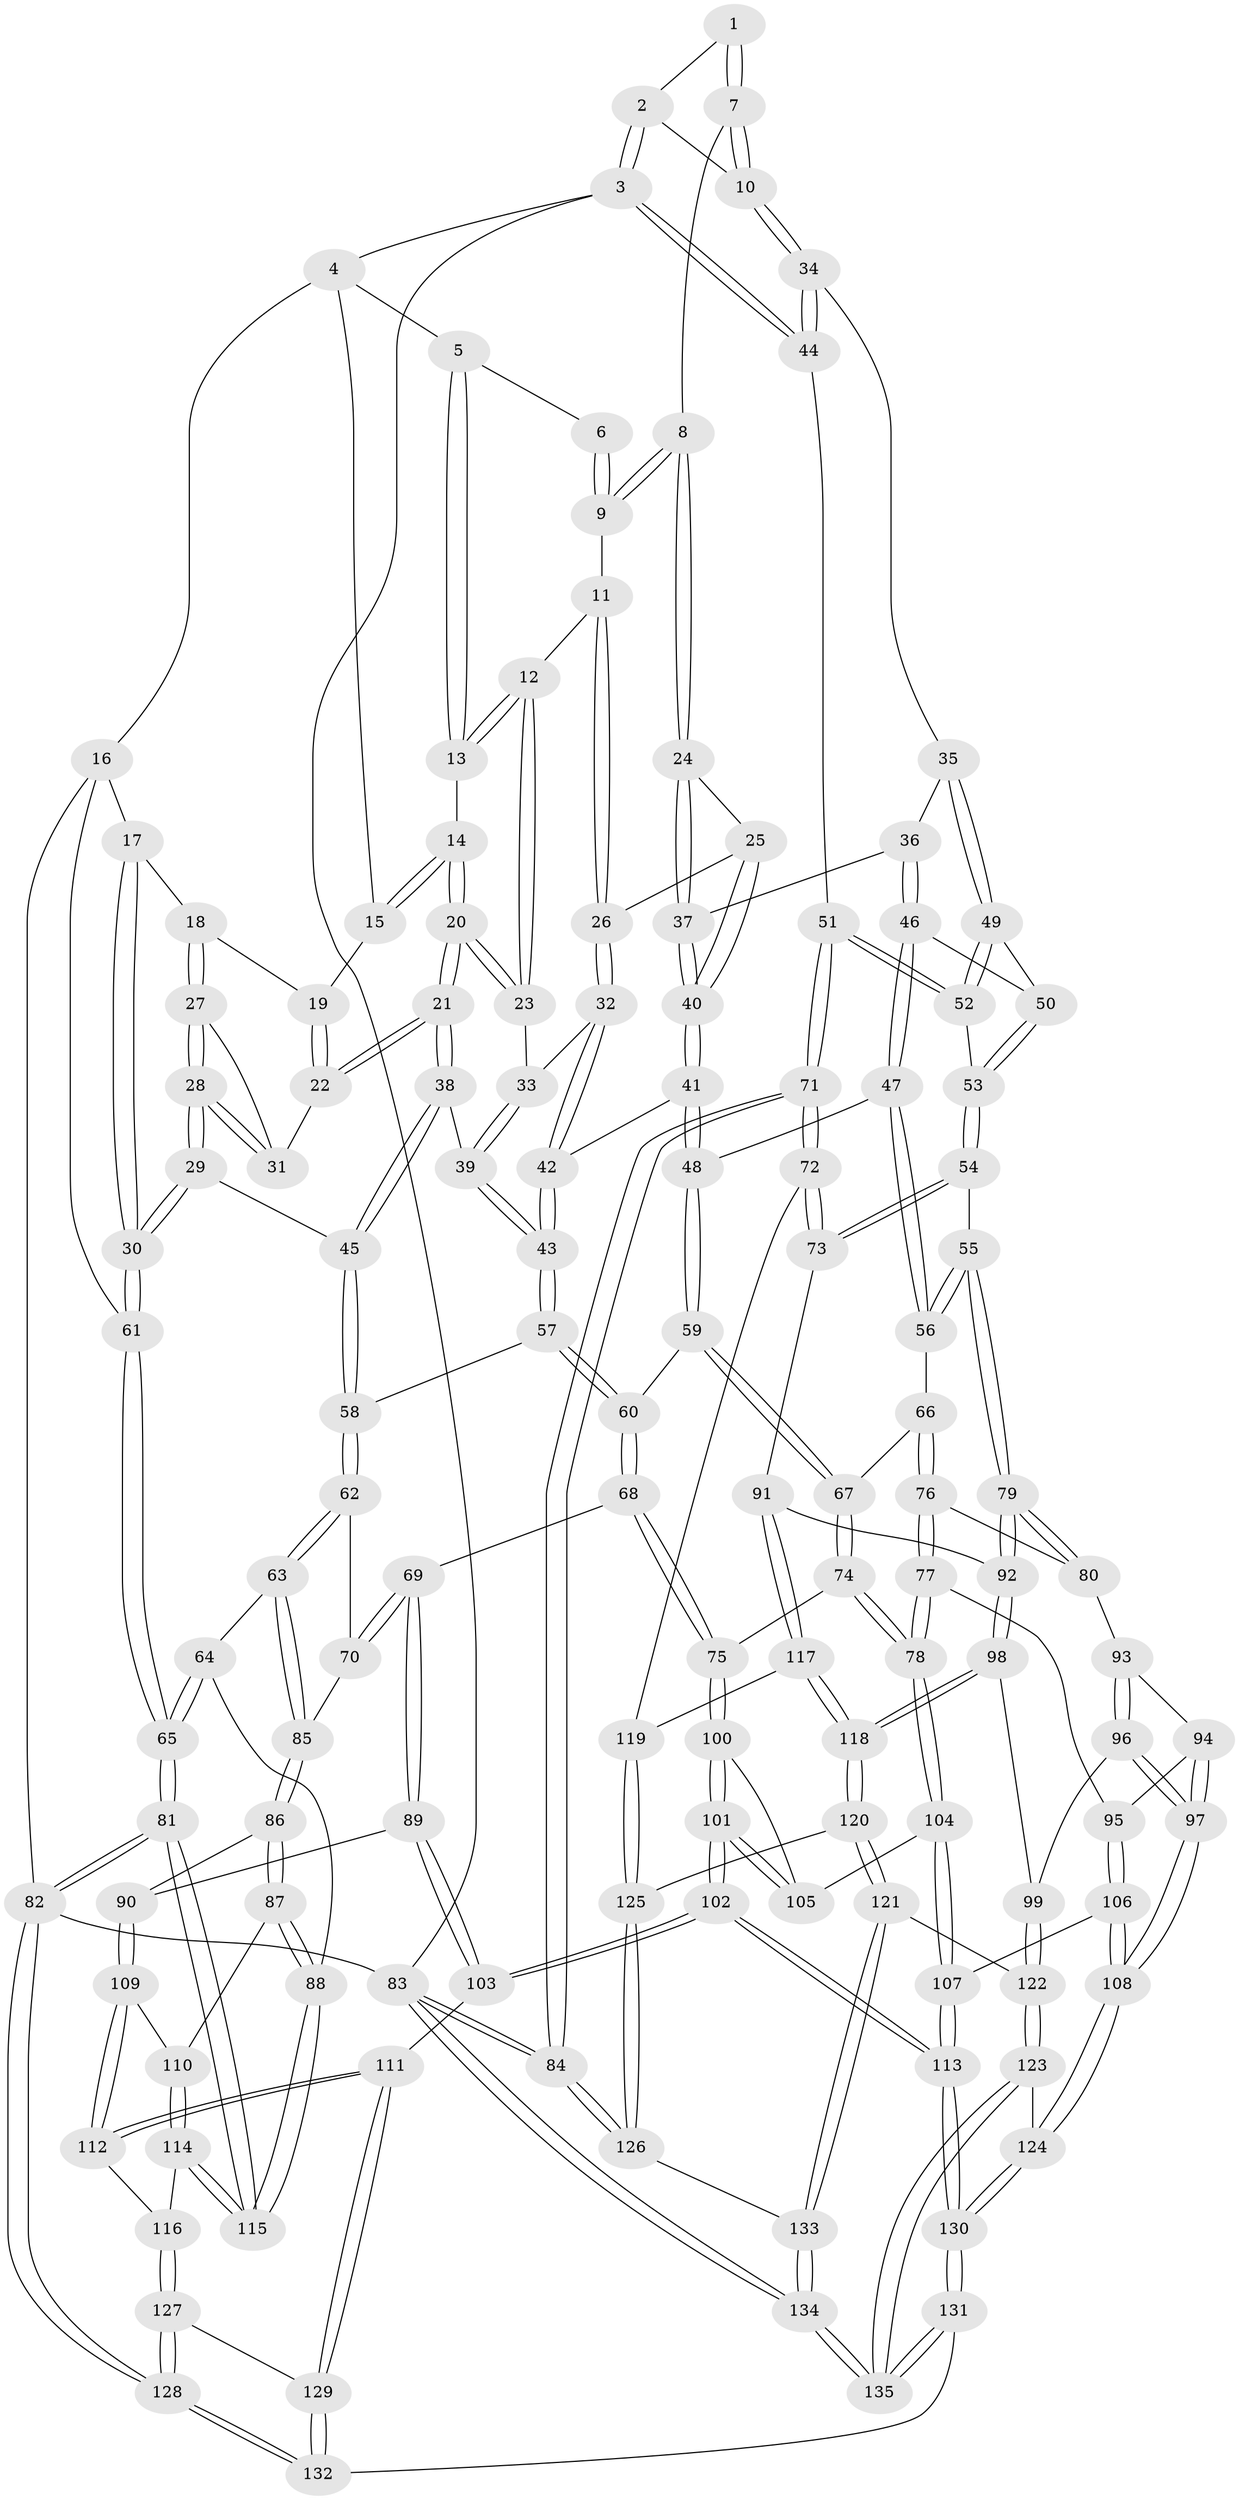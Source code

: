 // Generated by graph-tools (version 1.1) at 2025/38/03/09/25 02:38:29]
// undirected, 135 vertices, 334 edges
graph export_dot {
graph [start="1"]
  node [color=gray90,style=filled];
  1 [pos="+0.8267679460217453+0"];
  2 [pos="+0.898061560822015+0"];
  3 [pos="+1+0"];
  4 [pos="+0.22150573506636723+0"];
  5 [pos="+0.2938712830163231+0"];
  6 [pos="+0.6230074133930005+0"];
  7 [pos="+0.7037022328866919+0.0888312879150817"];
  8 [pos="+0.6482177027950631+0.12366617380869457"];
  9 [pos="+0.5758690000912686+0.021517282853293258"];
  10 [pos="+0.8470187632961098+0.16476050713297236"];
  11 [pos="+0.4643614497613662+0.08401849989181093"];
  12 [pos="+0.4302718427499497+0.07554648170225683"];
  13 [pos="+0.3895916865724075+0.012840312658862893"];
  14 [pos="+0.2920359066453877+0.12946833399152688"];
  15 [pos="+0.18065088313848132+0"];
  16 [pos="+0+0.09682964321308735"];
  17 [pos="+0.08668787505157975+0.08382289339166266"];
  18 [pos="+0.09846715325221883+0.08127265396725962"];
  19 [pos="+0.16040661199241427+0.003840790718931066"];
  20 [pos="+0.29412074680008976+0.17151439657124634"];
  21 [pos="+0.2664735677069232+0.23571116073119563"];
  22 [pos="+0.2454466890066746+0.2244768460813349"];
  23 [pos="+0.4210190513922053+0.0949777847636072"];
  24 [pos="+0.6380804149668796+0.147874252946676"];
  25 [pos="+0.5858051404564999+0.1708835678757986"];
  26 [pos="+0.5329657510488957+0.1597447317983022"];
  27 [pos="+0.10371276550141104+0.1266132301104939"];
  28 [pos="+0.07064288123785165+0.2572679149562923"];
  29 [pos="+0+0.3431605660505922"];
  30 [pos="+0+0.35263091426690873"];
  31 [pos="+0.21517215458750896+0.22266241748578453"];
  32 [pos="+0.4844483427730956+0.21782713705346538"];
  33 [pos="+0.4119961514121942+0.17191888774277994"];
  34 [pos="+0.8560696748960909+0.1865364644318977"];
  35 [pos="+0.842076469815364+0.25123751773157227"];
  36 [pos="+0.7297063391222824+0.27024305285280165"];
  37 [pos="+0.7260852493415284+0.2688279770970749"];
  38 [pos="+0.3013387260030946+0.29238881959353713"];
  39 [pos="+0.3230843992389204+0.31037633238155327"];
  40 [pos="+0.5648344080508307+0.3258317701170678"];
  41 [pos="+0.5467647716540502+0.34636442090107855"];
  42 [pos="+0.4664938186933333+0.31320265399992536"];
  43 [pos="+0.33101793803097745+0.3228125383709499"];
  44 [pos="+1+0"];
  45 [pos="+0.05044531733430001+0.3708681410397607"];
  46 [pos="+0.7155925294219128+0.3592496802968586"];
  47 [pos="+0.6595134535127654+0.44211417555276067"];
  48 [pos="+0.5515775783682565+0.36224435332584703"];
  49 [pos="+0.8519222796649726+0.26481630516913635"];
  50 [pos="+0.7789605310457172+0.40156457279029"];
  51 [pos="+1+0.4030051664557723"];
  52 [pos="+0.9587046882140703+0.3647750133961773"];
  53 [pos="+0.8024002440376489+0.515136579533659"];
  54 [pos="+0.7843415080918994+0.54698218036346"];
  55 [pos="+0.7651730885960241+0.5573348117083757"];
  56 [pos="+0.685312168827375+0.5084057342456398"];
  57 [pos="+0.3188434018186597+0.40570739949684204"];
  58 [pos="+0.1985358997286196+0.4964476440403411"];
  59 [pos="+0.4712785979698552+0.5291674947626862"];
  60 [pos="+0.41492957887996+0.5130867510111006"];
  61 [pos="+0+0.365477219330209"];
  62 [pos="+0.1980975307880507+0.49950016725111984"];
  63 [pos="+0.08603931805289347+0.6017161245795697"];
  64 [pos="+0.0815352412103673+0.6029390956504546"];
  65 [pos="+0+0.5902383962249712"];
  66 [pos="+0.5211008485093663+0.5655747572272127"];
  67 [pos="+0.4909627294436618+0.5532430006286027"];
  68 [pos="+0.3007723852860613+0.6347548069553917"];
  69 [pos="+0.29056221518992636+0.6335737140907322"];
  70 [pos="+0.26549149792251614+0.6111482019061679"];
  71 [pos="+1+0.5959885681076414"];
  72 [pos="+1+0.6142428643810625"];
  73 [pos="+1+0.6220693350284172"];
  74 [pos="+0.4498067947234141+0.6310318974032039"];
  75 [pos="+0.3251080298548532+0.6573356519351002"];
  76 [pos="+0.53324209910302+0.5907182244879456"];
  77 [pos="+0.5627440326683355+0.6715900353498773"];
  78 [pos="+0.4472924955211681+0.7083994393232529"];
  79 [pos="+0.7578917525603419+0.5939527111153756"];
  80 [pos="+0.6988091080306534+0.639467759827759"];
  81 [pos="+0+1"];
  82 [pos="+0+1"];
  83 [pos="+1+1"];
  84 [pos="+1+1"];
  85 [pos="+0.1566665490103484+0.6563540266732889"];
  86 [pos="+0.1635595228080793+0.6780544394919847"];
  87 [pos="+0.14220046762459584+0.7371312097784151"];
  88 [pos="+0.10813560407943243+0.7538720641130771"];
  89 [pos="+0.24096317833637362+0.7034522901606084"];
  90 [pos="+0.24036907717474537+0.7037439386099643"];
  91 [pos="+0.8986944206884344+0.7252167240517124"];
  92 [pos="+0.762760298813988+0.6066724043212695"];
  93 [pos="+0.6885822808950167+0.6491833380521033"];
  94 [pos="+0.6431899481223828+0.6674863924368981"];
  95 [pos="+0.5682997556006458+0.6781963723745319"];
  96 [pos="+0.6775990397707002+0.7612433961638736"];
  97 [pos="+0.6371720708778992+0.7855518528257961"];
  98 [pos="+0.7718297407024353+0.7442237389389186"];
  99 [pos="+0.7269902257695492+0.7651105038496606"];
  100 [pos="+0.33099961820244894+0.6679062322816091"];
  101 [pos="+0.341085435377291+0.7701246905353412"];
  102 [pos="+0.3324474959440507+0.8195407764435784"];
  103 [pos="+0.3180430563856277+0.8205302716610351"];
  104 [pos="+0.44699937448694466+0.7090092634747767"];
  105 [pos="+0.43192757248563+0.7085441203057723"];
  106 [pos="+0.5655563618815777+0.815355923197667"];
  107 [pos="+0.47531675790605254+0.7942087743688123"];
  108 [pos="+0.583392091073549+0.8329492074549301"];
  109 [pos="+0.2077975795513045+0.7437765809691615"];
  110 [pos="+0.19930986509496132+0.7486068511855737"];
  111 [pos="+0.30694829492845943+0.8246298441782225"];
  112 [pos="+0.2939662908316594+0.825190470169391"];
  113 [pos="+0.37476565795042677+0.8451236783780631"];
  114 [pos="+0.19634814112113697+0.8337776938976726"];
  115 [pos="+0+0.943588745804708"];
  116 [pos="+0.24962836524597412+0.8353613474926507"];
  117 [pos="+0.8835836483783092+0.7733398365028927"];
  118 [pos="+0.8288347660413418+0.7977422761670512"];
  119 [pos="+0.930488652050034+0.8077799401752673"];
  120 [pos="+0.8054180441697861+0.8696870823013033"];
  121 [pos="+0.8011325731040664+0.8776940023096433"];
  122 [pos="+0.7233152710399369+0.8720771239849758"];
  123 [pos="+0.6723389494508322+0.8843979313413854"];
  124 [pos="+0.5876493895545462+0.846081841177707"];
  125 [pos="+0.985785156411583+0.8628099183457902"];
  126 [pos="+0.9865140735539563+0.8633329231693301"];
  127 [pos="+0.22993181834576223+0.9224337885791201"];
  128 [pos="+0+1"];
  129 [pos="+0.278304763101034+0.9018353536357748"];
  130 [pos="+0.4376423795439478+1"];
  131 [pos="+0.4315761304951522+1"];
  132 [pos="+0.3706286122910621+1"];
  133 [pos="+0.8281189739820694+0.9462966672977401"];
  134 [pos="+0.8526137401658914+1"];
  135 [pos="+0.7435988923462084+1"];
  1 -- 2;
  1 -- 7;
  1 -- 7;
  2 -- 3;
  2 -- 3;
  2 -- 10;
  3 -- 4;
  3 -- 44;
  3 -- 44;
  3 -- 83;
  4 -- 5;
  4 -- 15;
  4 -- 16;
  5 -- 6;
  5 -- 13;
  5 -- 13;
  6 -- 9;
  6 -- 9;
  7 -- 8;
  7 -- 10;
  7 -- 10;
  8 -- 9;
  8 -- 9;
  8 -- 24;
  8 -- 24;
  9 -- 11;
  10 -- 34;
  10 -- 34;
  11 -- 12;
  11 -- 26;
  11 -- 26;
  12 -- 13;
  12 -- 13;
  12 -- 23;
  12 -- 23;
  13 -- 14;
  14 -- 15;
  14 -- 15;
  14 -- 20;
  14 -- 20;
  15 -- 19;
  16 -- 17;
  16 -- 61;
  16 -- 82;
  17 -- 18;
  17 -- 30;
  17 -- 30;
  18 -- 19;
  18 -- 27;
  18 -- 27;
  19 -- 22;
  19 -- 22;
  20 -- 21;
  20 -- 21;
  20 -- 23;
  20 -- 23;
  21 -- 22;
  21 -- 22;
  21 -- 38;
  21 -- 38;
  22 -- 31;
  23 -- 33;
  24 -- 25;
  24 -- 37;
  24 -- 37;
  25 -- 26;
  25 -- 40;
  25 -- 40;
  26 -- 32;
  26 -- 32;
  27 -- 28;
  27 -- 28;
  27 -- 31;
  28 -- 29;
  28 -- 29;
  28 -- 31;
  28 -- 31;
  29 -- 30;
  29 -- 30;
  29 -- 45;
  30 -- 61;
  30 -- 61;
  32 -- 33;
  32 -- 42;
  32 -- 42;
  33 -- 39;
  33 -- 39;
  34 -- 35;
  34 -- 44;
  34 -- 44;
  35 -- 36;
  35 -- 49;
  35 -- 49;
  36 -- 37;
  36 -- 46;
  36 -- 46;
  37 -- 40;
  37 -- 40;
  38 -- 39;
  38 -- 45;
  38 -- 45;
  39 -- 43;
  39 -- 43;
  40 -- 41;
  40 -- 41;
  41 -- 42;
  41 -- 48;
  41 -- 48;
  42 -- 43;
  42 -- 43;
  43 -- 57;
  43 -- 57;
  44 -- 51;
  45 -- 58;
  45 -- 58;
  46 -- 47;
  46 -- 47;
  46 -- 50;
  47 -- 48;
  47 -- 56;
  47 -- 56;
  48 -- 59;
  48 -- 59;
  49 -- 50;
  49 -- 52;
  49 -- 52;
  50 -- 53;
  50 -- 53;
  51 -- 52;
  51 -- 52;
  51 -- 71;
  51 -- 71;
  52 -- 53;
  53 -- 54;
  53 -- 54;
  54 -- 55;
  54 -- 73;
  54 -- 73;
  55 -- 56;
  55 -- 56;
  55 -- 79;
  55 -- 79;
  56 -- 66;
  57 -- 58;
  57 -- 60;
  57 -- 60;
  58 -- 62;
  58 -- 62;
  59 -- 60;
  59 -- 67;
  59 -- 67;
  60 -- 68;
  60 -- 68;
  61 -- 65;
  61 -- 65;
  62 -- 63;
  62 -- 63;
  62 -- 70;
  63 -- 64;
  63 -- 85;
  63 -- 85;
  64 -- 65;
  64 -- 65;
  64 -- 88;
  65 -- 81;
  65 -- 81;
  66 -- 67;
  66 -- 76;
  66 -- 76;
  67 -- 74;
  67 -- 74;
  68 -- 69;
  68 -- 75;
  68 -- 75;
  69 -- 70;
  69 -- 70;
  69 -- 89;
  69 -- 89;
  70 -- 85;
  71 -- 72;
  71 -- 72;
  71 -- 84;
  71 -- 84;
  72 -- 73;
  72 -- 73;
  72 -- 119;
  73 -- 91;
  74 -- 75;
  74 -- 78;
  74 -- 78;
  75 -- 100;
  75 -- 100;
  76 -- 77;
  76 -- 77;
  76 -- 80;
  77 -- 78;
  77 -- 78;
  77 -- 95;
  78 -- 104;
  78 -- 104;
  79 -- 80;
  79 -- 80;
  79 -- 92;
  79 -- 92;
  80 -- 93;
  81 -- 82;
  81 -- 82;
  81 -- 115;
  81 -- 115;
  82 -- 128;
  82 -- 128;
  82 -- 83;
  83 -- 84;
  83 -- 84;
  83 -- 134;
  83 -- 134;
  84 -- 126;
  84 -- 126;
  85 -- 86;
  85 -- 86;
  86 -- 87;
  86 -- 87;
  86 -- 90;
  87 -- 88;
  87 -- 88;
  87 -- 110;
  88 -- 115;
  88 -- 115;
  89 -- 90;
  89 -- 103;
  89 -- 103;
  90 -- 109;
  90 -- 109;
  91 -- 92;
  91 -- 117;
  91 -- 117;
  92 -- 98;
  92 -- 98;
  93 -- 94;
  93 -- 96;
  93 -- 96;
  94 -- 95;
  94 -- 97;
  94 -- 97;
  95 -- 106;
  95 -- 106;
  96 -- 97;
  96 -- 97;
  96 -- 99;
  97 -- 108;
  97 -- 108;
  98 -- 99;
  98 -- 118;
  98 -- 118;
  99 -- 122;
  99 -- 122;
  100 -- 101;
  100 -- 101;
  100 -- 105;
  101 -- 102;
  101 -- 102;
  101 -- 105;
  101 -- 105;
  102 -- 103;
  102 -- 103;
  102 -- 113;
  102 -- 113;
  103 -- 111;
  104 -- 105;
  104 -- 107;
  104 -- 107;
  106 -- 107;
  106 -- 108;
  106 -- 108;
  107 -- 113;
  107 -- 113;
  108 -- 124;
  108 -- 124;
  109 -- 110;
  109 -- 112;
  109 -- 112;
  110 -- 114;
  110 -- 114;
  111 -- 112;
  111 -- 112;
  111 -- 129;
  111 -- 129;
  112 -- 116;
  113 -- 130;
  113 -- 130;
  114 -- 115;
  114 -- 115;
  114 -- 116;
  116 -- 127;
  116 -- 127;
  117 -- 118;
  117 -- 118;
  117 -- 119;
  118 -- 120;
  118 -- 120;
  119 -- 125;
  119 -- 125;
  120 -- 121;
  120 -- 121;
  120 -- 125;
  121 -- 122;
  121 -- 133;
  121 -- 133;
  122 -- 123;
  122 -- 123;
  123 -- 124;
  123 -- 135;
  123 -- 135;
  124 -- 130;
  124 -- 130;
  125 -- 126;
  125 -- 126;
  126 -- 133;
  127 -- 128;
  127 -- 128;
  127 -- 129;
  128 -- 132;
  128 -- 132;
  129 -- 132;
  129 -- 132;
  130 -- 131;
  130 -- 131;
  131 -- 132;
  131 -- 135;
  131 -- 135;
  133 -- 134;
  133 -- 134;
  134 -- 135;
  134 -- 135;
}
